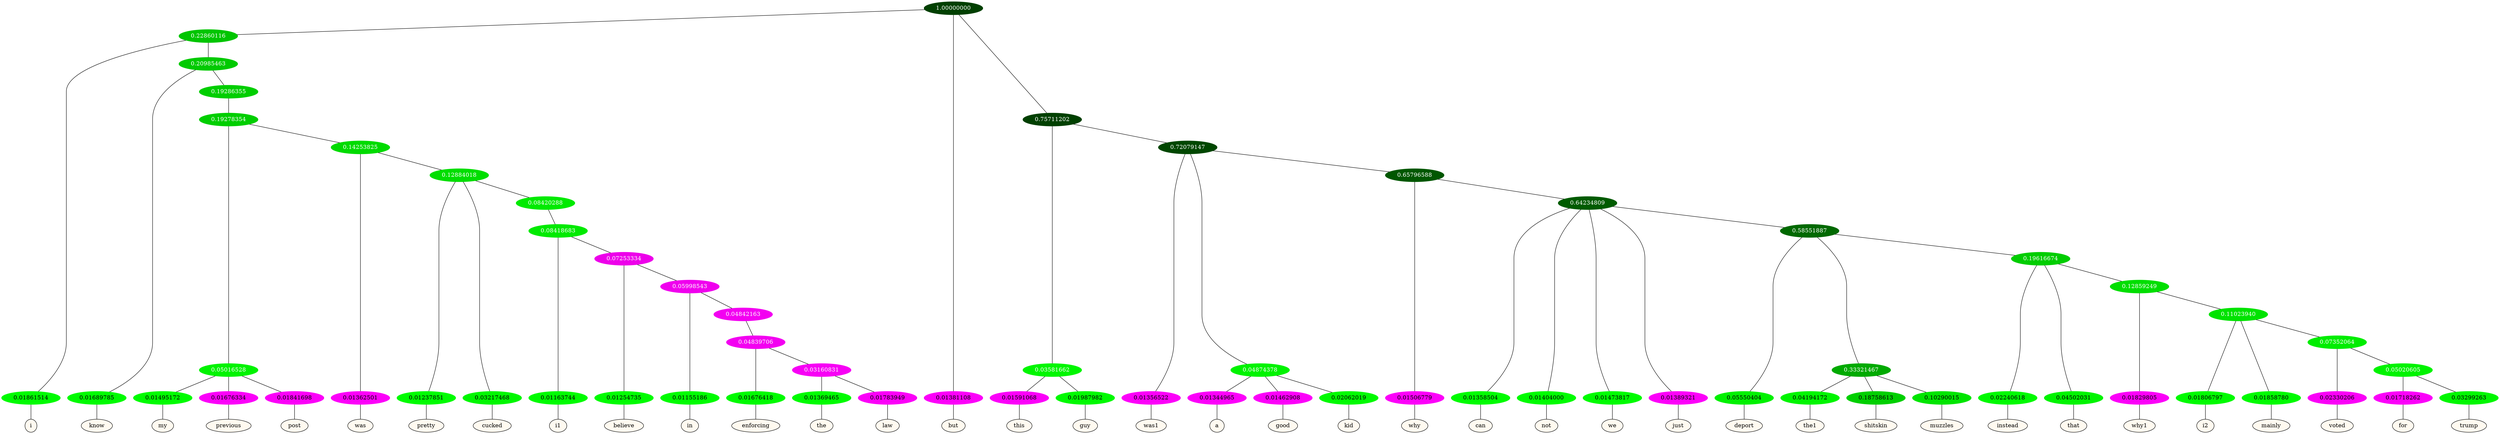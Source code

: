 graph {
	node [format=png height=0.15 nodesep=0.001 ordering=out overlap=prism overlap_scaling=0.01 ranksep=0.001 ratio=0.2 style=filled width=0.15]
	{
		rank=same
		a_w_4 [label=i color=black fillcolor=floralwhite style="filled,solid"]
		a_w_8 [label=know color=black fillcolor=floralwhite style="filled,solid"]
		a_w_28 [label=my color=black fillcolor=floralwhite style="filled,solid"]
		a_w_29 [label=previous color=black fillcolor=floralwhite style="filled,solid"]
		a_w_30 [label=post color=black fillcolor=floralwhite style="filled,solid"]
		a_w_31 [label=was color=black fillcolor=floralwhite style="filled,solid"]
		a_w_36 [label=pretty color=black fillcolor=floralwhite style="filled,solid"]
		a_w_37 [label=cucked color=black fillcolor=floralwhite style="filled,solid"]
		a_w_48 [label=i1 color=black fillcolor=floralwhite style="filled,solid"]
		a_w_53 [label=believe color=black fillcolor=floralwhite style="filled,solid"]
		a_w_57 [label=in color=black fillcolor=floralwhite style="filled,solid"]
		a_w_62 [label=enforcing color=black fillcolor=floralwhite style="filled,solid"]
		a_w_64 [label=the color=black fillcolor=floralwhite style="filled,solid"]
		a_w_65 [label=law color=black fillcolor=floralwhite style="filled,solid"]
		a_w_2 [label=but color=black fillcolor=floralwhite style="filled,solid"]
		a_w_10 [label=this color=black fillcolor=floralwhite style="filled,solid"]
		a_w_11 [label=guy color=black fillcolor=floralwhite style="filled,solid"]
		a_w_12 [label=was1 color=black fillcolor=floralwhite style="filled,solid"]
		a_w_16 [label=a color=black fillcolor=floralwhite style="filled,solid"]
		a_w_17 [label=good color=black fillcolor=floralwhite style="filled,solid"]
		a_w_18 [label=kid color=black fillcolor=floralwhite style="filled,solid"]
		a_w_19 [label=why color=black fillcolor=floralwhite style="filled,solid"]
		a_w_23 [label=can color=black fillcolor=floralwhite style="filled,solid"]
		a_w_24 [label=not color=black fillcolor=floralwhite style="filled,solid"]
		a_w_25 [label=we color=black fillcolor=floralwhite style="filled,solid"]
		a_w_26 [label=just color=black fillcolor=floralwhite style="filled,solid"]
		a_w_33 [label=deport color=black fillcolor=floralwhite style="filled,solid"]
		a_w_39 [label=the1 color=black fillcolor=floralwhite style="filled,solid"]
		a_w_40 [label=shitskin color=black fillcolor=floralwhite style="filled,solid"]
		a_w_41 [label=muzzles color=black fillcolor=floralwhite style="filled,solid"]
		a_w_42 [label=instead color=black fillcolor=floralwhite style="filled,solid"]
		a_w_43 [label=that color=black fillcolor=floralwhite style="filled,solid"]
		a_w_46 [label=why1 color=black fillcolor=floralwhite style="filled,solid"]
		a_w_50 [label=i2 color=black fillcolor=floralwhite style="filled,solid"]
		a_w_51 [label=mainly color=black fillcolor=floralwhite style="filled,solid"]
		a_w_55 [label=voted color=black fillcolor=floralwhite style="filled,solid"]
		a_w_59 [label=for color=black fillcolor=floralwhite style="filled,solid"]
		a_w_60 [label=trump color=black fillcolor=floralwhite style="filled,solid"]
	}
	a_n_4 -- a_w_4
	a_n_8 -- a_w_8
	a_n_28 -- a_w_28
	a_n_29 -- a_w_29
	a_n_30 -- a_w_30
	a_n_31 -- a_w_31
	a_n_36 -- a_w_36
	a_n_37 -- a_w_37
	a_n_48 -- a_w_48
	a_n_53 -- a_w_53
	a_n_57 -- a_w_57
	a_n_62 -- a_w_62
	a_n_64 -- a_w_64
	a_n_65 -- a_w_65
	a_n_2 -- a_w_2
	a_n_10 -- a_w_10
	a_n_11 -- a_w_11
	a_n_12 -- a_w_12
	a_n_16 -- a_w_16
	a_n_17 -- a_w_17
	a_n_18 -- a_w_18
	a_n_19 -- a_w_19
	a_n_23 -- a_w_23
	a_n_24 -- a_w_24
	a_n_25 -- a_w_25
	a_n_26 -- a_w_26
	a_n_33 -- a_w_33
	a_n_39 -- a_w_39
	a_n_40 -- a_w_40
	a_n_41 -- a_w_41
	a_n_42 -- a_w_42
	a_n_43 -- a_w_43
	a_n_46 -- a_w_46
	a_n_50 -- a_w_50
	a_n_51 -- a_w_51
	a_n_55 -- a_w_55
	a_n_59 -- a_w_59
	a_n_60 -- a_w_60
	{
		rank=same
		a_n_4 [label=0.01861514 color="0.334 1.000 0.981" fontcolor=black]
		a_n_8 [label=0.01689785 color="0.334 1.000 0.983" fontcolor=black]
		a_n_28 [label=0.01495172 color="0.334 1.000 0.985" fontcolor=black]
		a_n_29 [label=0.01676334 color="0.835 1.000 0.983" fontcolor=black]
		a_n_30 [label=0.01841698 color="0.835 1.000 0.982" fontcolor=black]
		a_n_31 [label=0.01362501 color="0.835 1.000 0.986" fontcolor=black]
		a_n_36 [label=0.01237851 color="0.334 1.000 0.988" fontcolor=black]
		a_n_37 [label=0.03217468 color="0.334 1.000 0.968" fontcolor=black]
		a_n_48 [label=0.01163744 color="0.334 1.000 0.988" fontcolor=black]
		a_n_53 [label=0.01254735 color="0.334 1.000 0.987" fontcolor=black]
		a_n_57 [label=0.01155186 color="0.334 1.000 0.988" fontcolor=black]
		a_n_62 [label=0.01676418 color="0.334 1.000 0.983" fontcolor=black]
		a_n_64 [label=0.01369465 color="0.334 1.000 0.986" fontcolor=black]
		a_n_65 [label=0.01783949 color="0.835 1.000 0.982" fontcolor=black]
		a_n_2 [label=0.01381108 color="0.835 1.000 0.986" fontcolor=black]
		a_n_10 [label=0.01591068 color="0.835 1.000 0.984" fontcolor=black]
		a_n_11 [label=0.01987982 color="0.334 1.000 0.980" fontcolor=black]
		a_n_12 [label=0.01356522 color="0.835 1.000 0.986" fontcolor=black]
		a_n_16 [label=0.01344965 color="0.835 1.000 0.987" fontcolor=black]
		a_n_17 [label=0.01462908 color="0.835 1.000 0.985" fontcolor=black]
		a_n_18 [label=0.02062019 color="0.334 1.000 0.979" fontcolor=black]
		a_n_19 [label=0.01506779 color="0.835 1.000 0.985" fontcolor=black]
		a_n_23 [label=0.01358504 color="0.334 1.000 0.986" fontcolor=black]
		a_n_24 [label=0.01404000 color="0.334 1.000 0.986" fontcolor=black]
		a_n_25 [label=0.01473817 color="0.334 1.000 0.985" fontcolor=black]
		a_n_26 [label=0.01389321 color="0.835 1.000 0.986" fontcolor=black]
		a_n_33 [label=0.05550404 color="0.334 1.000 0.944" fontcolor=black]
		a_n_39 [label=0.04194172 color="0.334 1.000 0.958" fontcolor=black]
		a_n_40 [label=0.18758613 color="0.334 1.000 0.812" fontcolor=black]
		a_n_41 [label=0.10290015 color="0.334 1.000 0.897" fontcolor=black]
		a_n_42 [label=0.02240618 color="0.334 1.000 0.978" fontcolor=black]
		a_n_43 [label=0.04502031 color="0.334 1.000 0.955" fontcolor=black]
		a_n_46 [label=0.01829805 color="0.835 1.000 0.982" fontcolor=black]
		a_n_50 [label=0.01806797 color="0.334 1.000 0.982" fontcolor=black]
		a_n_51 [label=0.01858780 color="0.334 1.000 0.981" fontcolor=black]
		a_n_55 [label=0.02330206 color="0.835 1.000 0.977" fontcolor=black]
		a_n_59 [label=0.01718262 color="0.835 1.000 0.983" fontcolor=black]
		a_n_60 [label=0.03299263 color="0.334 1.000 0.967" fontcolor=black]
	}
	a_n_0 [label=1.00000000 color="0.334 1.000 0.250" fontcolor=grey99]
	a_n_1 [label=0.22860116 color="0.334 1.000 0.771" fontcolor=grey99]
	a_n_0 -- a_n_1
	a_n_0 -- a_n_2
	a_n_3 [label=0.75711202 color="0.334 1.000 0.250" fontcolor=grey99]
	a_n_0 -- a_n_3
	a_n_1 -- a_n_4
	a_n_5 [label=0.20985463 color="0.334 1.000 0.790" fontcolor=grey99]
	a_n_1 -- a_n_5
	a_n_6 [label=0.03581662 color="0.334 1.000 0.964" fontcolor=grey99]
	a_n_3 -- a_n_6
	a_n_7 [label=0.72079147 color="0.334 1.000 0.279" fontcolor=grey99]
	a_n_3 -- a_n_7
	a_n_5 -- a_n_8
	a_n_9 [label=0.19286355 color="0.334 1.000 0.807" fontcolor=grey99]
	a_n_5 -- a_n_9
	a_n_6 -- a_n_10
	a_n_6 -- a_n_11
	a_n_7 -- a_n_12
	a_n_13 [label=0.04874378 color="0.334 1.000 0.951" fontcolor=grey99]
	a_n_7 -- a_n_13
	a_n_14 [label=0.65796588 color="0.334 1.000 0.342" fontcolor=grey99]
	a_n_7 -- a_n_14
	a_n_15 [label=0.19278354 color="0.334 1.000 0.807" fontcolor=grey99]
	a_n_9 -- a_n_15
	a_n_13 -- a_n_16
	a_n_13 -- a_n_17
	a_n_13 -- a_n_18
	a_n_14 -- a_n_19
	a_n_20 [label=0.64234809 color="0.334 1.000 0.358" fontcolor=grey99]
	a_n_14 -- a_n_20
	a_n_21 [label=0.05016528 color="0.334 1.000 0.950" fontcolor=grey99]
	a_n_15 -- a_n_21
	a_n_22 [label=0.14253825 color="0.334 1.000 0.857" fontcolor=grey99]
	a_n_15 -- a_n_22
	a_n_20 -- a_n_23
	a_n_20 -- a_n_24
	a_n_20 -- a_n_25
	a_n_20 -- a_n_26
	a_n_27 [label=0.58551887 color="0.334 1.000 0.414" fontcolor=grey99]
	a_n_20 -- a_n_27
	a_n_21 -- a_n_28
	a_n_21 -- a_n_29
	a_n_21 -- a_n_30
	a_n_22 -- a_n_31
	a_n_32 [label=0.12884018 color="0.334 1.000 0.871" fontcolor=grey99]
	a_n_22 -- a_n_32
	a_n_27 -- a_n_33
	a_n_34 [label=0.33321467 color="0.334 1.000 0.667" fontcolor=grey99]
	a_n_27 -- a_n_34
	a_n_35 [label=0.19616674 color="0.334 1.000 0.804" fontcolor=grey99]
	a_n_27 -- a_n_35
	a_n_32 -- a_n_36
	a_n_32 -- a_n_37
	a_n_38 [label=0.08420288 color="0.334 1.000 0.916" fontcolor=grey99]
	a_n_32 -- a_n_38
	a_n_34 -- a_n_39
	a_n_34 -- a_n_40
	a_n_34 -- a_n_41
	a_n_35 -- a_n_42
	a_n_35 -- a_n_43
	a_n_44 [label=0.12859249 color="0.334 1.000 0.871" fontcolor=grey99]
	a_n_35 -- a_n_44
	a_n_45 [label=0.08418683 color="0.334 1.000 0.916" fontcolor=grey99]
	a_n_38 -- a_n_45
	a_n_44 -- a_n_46
	a_n_47 [label=0.11023940 color="0.334 1.000 0.890" fontcolor=grey99]
	a_n_44 -- a_n_47
	a_n_45 -- a_n_48
	a_n_49 [label=0.07253334 color="0.835 1.000 0.927" fontcolor=grey99]
	a_n_45 -- a_n_49
	a_n_47 -- a_n_50
	a_n_47 -- a_n_51
	a_n_52 [label=0.07352064 color="0.334 1.000 0.926" fontcolor=grey99]
	a_n_47 -- a_n_52
	a_n_49 -- a_n_53
	a_n_54 [label=0.05998543 color="0.835 1.000 0.940" fontcolor=grey99]
	a_n_49 -- a_n_54
	a_n_52 -- a_n_55
	a_n_56 [label=0.05020605 color="0.334 1.000 0.950" fontcolor=grey99]
	a_n_52 -- a_n_56
	a_n_54 -- a_n_57
	a_n_58 [label=0.04842163 color="0.835 1.000 0.952" fontcolor=grey99]
	a_n_54 -- a_n_58
	a_n_56 -- a_n_59
	a_n_56 -- a_n_60
	a_n_61 [label=0.04839706 color="0.835 1.000 0.952" fontcolor=grey99]
	a_n_58 -- a_n_61
	a_n_61 -- a_n_62
	a_n_63 [label=0.03160831 color="0.835 1.000 0.968" fontcolor=grey99]
	a_n_61 -- a_n_63
	a_n_63 -- a_n_64
	a_n_63 -- a_n_65
}
